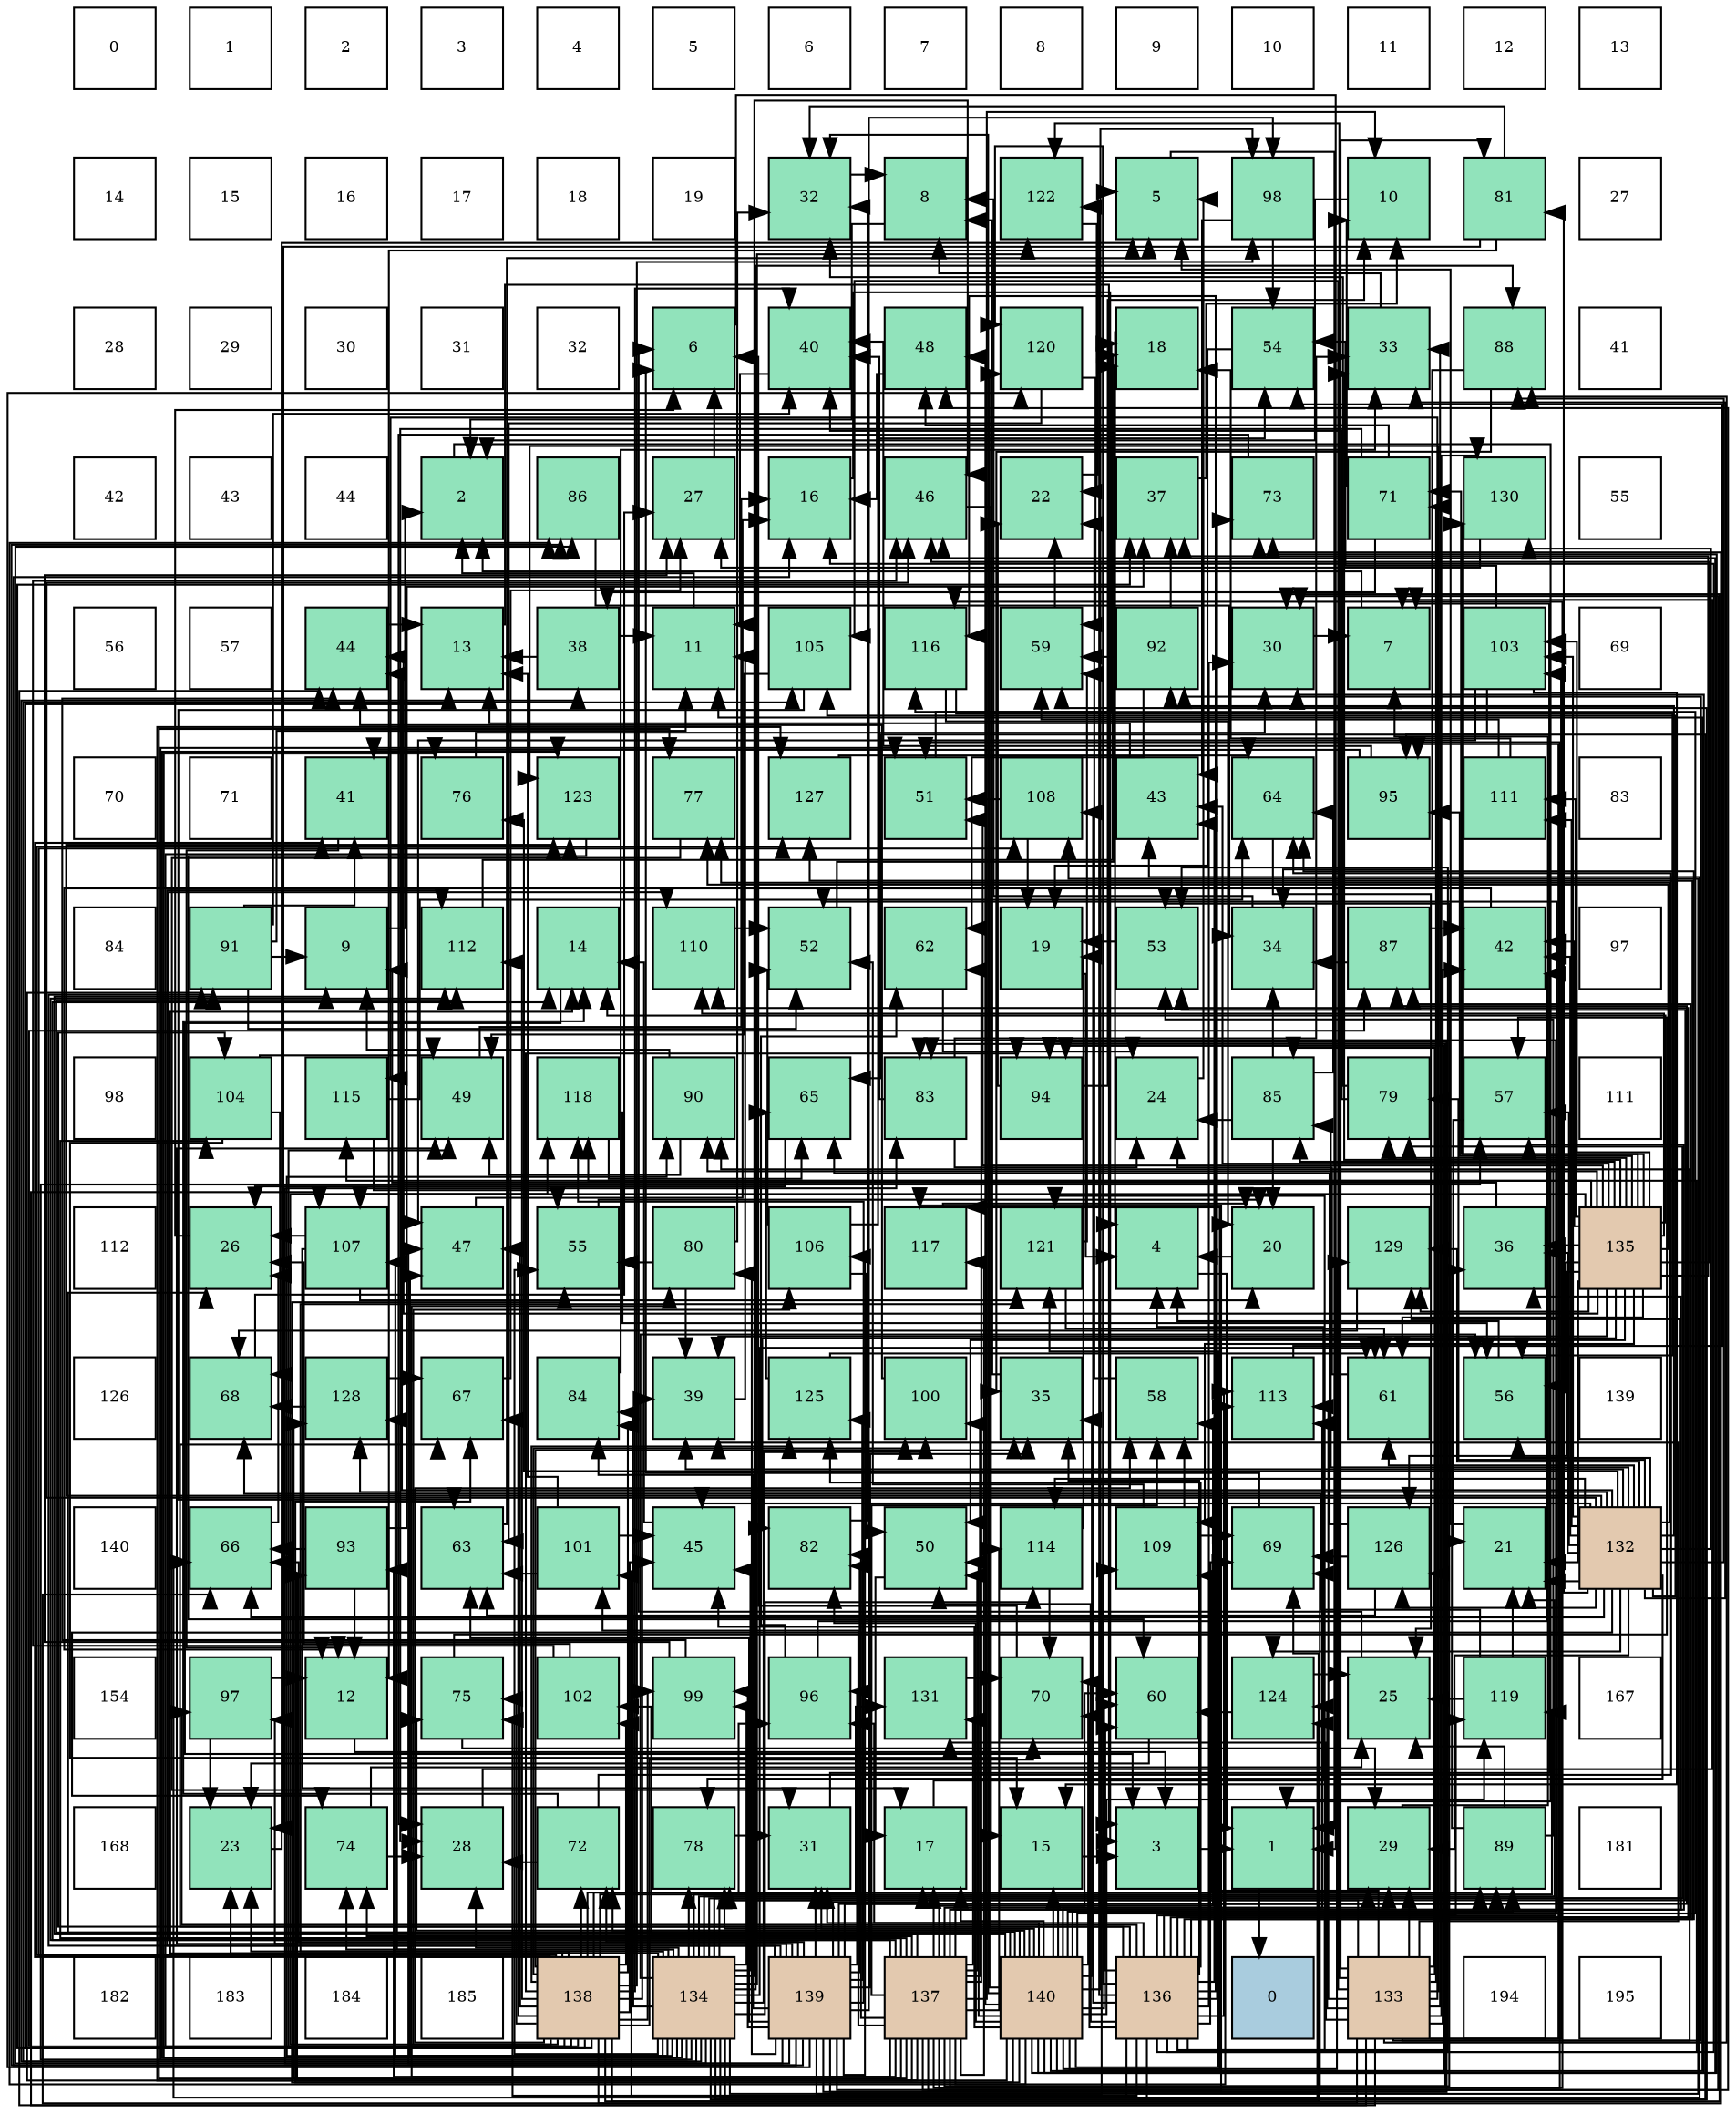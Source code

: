 digraph layout{
 rankdir=TB;
 splines=ortho;
 node [style=filled shape=square fixedsize=true width=0.6];
0[label="0", fontsize=8, fillcolor="#ffffff"];
1[label="1", fontsize=8, fillcolor="#ffffff"];
2[label="2", fontsize=8, fillcolor="#ffffff"];
3[label="3", fontsize=8, fillcolor="#ffffff"];
4[label="4", fontsize=8, fillcolor="#ffffff"];
5[label="5", fontsize=8, fillcolor="#ffffff"];
6[label="6", fontsize=8, fillcolor="#ffffff"];
7[label="7", fontsize=8, fillcolor="#ffffff"];
8[label="8", fontsize=8, fillcolor="#ffffff"];
9[label="9", fontsize=8, fillcolor="#ffffff"];
10[label="10", fontsize=8, fillcolor="#ffffff"];
11[label="11", fontsize=8, fillcolor="#ffffff"];
12[label="12", fontsize=8, fillcolor="#ffffff"];
13[label="13", fontsize=8, fillcolor="#ffffff"];
14[label="14", fontsize=8, fillcolor="#ffffff"];
15[label="15", fontsize=8, fillcolor="#ffffff"];
16[label="16", fontsize=8, fillcolor="#ffffff"];
17[label="17", fontsize=8, fillcolor="#ffffff"];
18[label="18", fontsize=8, fillcolor="#ffffff"];
19[label="19", fontsize=8, fillcolor="#ffffff"];
20[label="32", fontsize=8, fillcolor="#91e3bb"];
21[label="8", fontsize=8, fillcolor="#91e3bb"];
22[label="122", fontsize=8, fillcolor="#91e3bb"];
23[label="5", fontsize=8, fillcolor="#91e3bb"];
24[label="98", fontsize=8, fillcolor="#91e3bb"];
25[label="10", fontsize=8, fillcolor="#91e3bb"];
26[label="81", fontsize=8, fillcolor="#91e3bb"];
27[label="27", fontsize=8, fillcolor="#ffffff"];
28[label="28", fontsize=8, fillcolor="#ffffff"];
29[label="29", fontsize=8, fillcolor="#ffffff"];
30[label="30", fontsize=8, fillcolor="#ffffff"];
31[label="31", fontsize=8, fillcolor="#ffffff"];
32[label="32", fontsize=8, fillcolor="#ffffff"];
33[label="6", fontsize=8, fillcolor="#91e3bb"];
34[label="40", fontsize=8, fillcolor="#91e3bb"];
35[label="48", fontsize=8, fillcolor="#91e3bb"];
36[label="120", fontsize=8, fillcolor="#91e3bb"];
37[label="18", fontsize=8, fillcolor="#91e3bb"];
38[label="54", fontsize=8, fillcolor="#91e3bb"];
39[label="33", fontsize=8, fillcolor="#91e3bb"];
40[label="88", fontsize=8, fillcolor="#91e3bb"];
41[label="41", fontsize=8, fillcolor="#ffffff"];
42[label="42", fontsize=8, fillcolor="#ffffff"];
43[label="43", fontsize=8, fillcolor="#ffffff"];
44[label="44", fontsize=8, fillcolor="#ffffff"];
45[label="2", fontsize=8, fillcolor="#91e3bb"];
46[label="86", fontsize=8, fillcolor="#91e3bb"];
47[label="27", fontsize=8, fillcolor="#91e3bb"];
48[label="16", fontsize=8, fillcolor="#91e3bb"];
49[label="46", fontsize=8, fillcolor="#91e3bb"];
50[label="22", fontsize=8, fillcolor="#91e3bb"];
51[label="37", fontsize=8, fillcolor="#91e3bb"];
52[label="73", fontsize=8, fillcolor="#91e3bb"];
53[label="71", fontsize=8, fillcolor="#91e3bb"];
54[label="130", fontsize=8, fillcolor="#91e3bb"];
55[label="55", fontsize=8, fillcolor="#ffffff"];
56[label="56", fontsize=8, fillcolor="#ffffff"];
57[label="57", fontsize=8, fillcolor="#ffffff"];
58[label="44", fontsize=8, fillcolor="#91e3bb"];
59[label="13", fontsize=8, fillcolor="#91e3bb"];
60[label="38", fontsize=8, fillcolor="#91e3bb"];
61[label="11", fontsize=8, fillcolor="#91e3bb"];
62[label="105", fontsize=8, fillcolor="#91e3bb"];
63[label="116", fontsize=8, fillcolor="#91e3bb"];
64[label="59", fontsize=8, fillcolor="#91e3bb"];
65[label="92", fontsize=8, fillcolor="#91e3bb"];
66[label="30", fontsize=8, fillcolor="#91e3bb"];
67[label="7", fontsize=8, fillcolor="#91e3bb"];
68[label="103", fontsize=8, fillcolor="#91e3bb"];
69[label="69", fontsize=8, fillcolor="#ffffff"];
70[label="70", fontsize=8, fillcolor="#ffffff"];
71[label="71", fontsize=8, fillcolor="#ffffff"];
72[label="41", fontsize=8, fillcolor="#91e3bb"];
73[label="76", fontsize=8, fillcolor="#91e3bb"];
74[label="123", fontsize=8, fillcolor="#91e3bb"];
75[label="77", fontsize=8, fillcolor="#91e3bb"];
76[label="127", fontsize=8, fillcolor="#91e3bb"];
77[label="51", fontsize=8, fillcolor="#91e3bb"];
78[label="108", fontsize=8, fillcolor="#91e3bb"];
79[label="43", fontsize=8, fillcolor="#91e3bb"];
80[label="64", fontsize=8, fillcolor="#91e3bb"];
81[label="95", fontsize=8, fillcolor="#91e3bb"];
82[label="111", fontsize=8, fillcolor="#91e3bb"];
83[label="83", fontsize=8, fillcolor="#ffffff"];
84[label="84", fontsize=8, fillcolor="#ffffff"];
85[label="91", fontsize=8, fillcolor="#91e3bb"];
86[label="9", fontsize=8, fillcolor="#91e3bb"];
87[label="112", fontsize=8, fillcolor="#91e3bb"];
88[label="14", fontsize=8, fillcolor="#91e3bb"];
89[label="110", fontsize=8, fillcolor="#91e3bb"];
90[label="52", fontsize=8, fillcolor="#91e3bb"];
91[label="62", fontsize=8, fillcolor="#91e3bb"];
92[label="19", fontsize=8, fillcolor="#91e3bb"];
93[label="53", fontsize=8, fillcolor="#91e3bb"];
94[label="34", fontsize=8, fillcolor="#91e3bb"];
95[label="87", fontsize=8, fillcolor="#91e3bb"];
96[label="42", fontsize=8, fillcolor="#91e3bb"];
97[label="97", fontsize=8, fillcolor="#ffffff"];
98[label="98", fontsize=8, fillcolor="#ffffff"];
99[label="104", fontsize=8, fillcolor="#91e3bb"];
100[label="115", fontsize=8, fillcolor="#91e3bb"];
101[label="49", fontsize=8, fillcolor="#91e3bb"];
102[label="118", fontsize=8, fillcolor="#91e3bb"];
103[label="90", fontsize=8, fillcolor="#91e3bb"];
104[label="65", fontsize=8, fillcolor="#91e3bb"];
105[label="83", fontsize=8, fillcolor="#91e3bb"];
106[label="94", fontsize=8, fillcolor="#91e3bb"];
107[label="24", fontsize=8, fillcolor="#91e3bb"];
108[label="85", fontsize=8, fillcolor="#91e3bb"];
109[label="79", fontsize=8, fillcolor="#91e3bb"];
110[label="57", fontsize=8, fillcolor="#91e3bb"];
111[label="111", fontsize=8, fillcolor="#ffffff"];
112[label="112", fontsize=8, fillcolor="#ffffff"];
113[label="26", fontsize=8, fillcolor="#91e3bb"];
114[label="107", fontsize=8, fillcolor="#91e3bb"];
115[label="47", fontsize=8, fillcolor="#91e3bb"];
116[label="55", fontsize=8, fillcolor="#91e3bb"];
117[label="80", fontsize=8, fillcolor="#91e3bb"];
118[label="106", fontsize=8, fillcolor="#91e3bb"];
119[label="117", fontsize=8, fillcolor="#91e3bb"];
120[label="121", fontsize=8, fillcolor="#91e3bb"];
121[label="4", fontsize=8, fillcolor="#91e3bb"];
122[label="20", fontsize=8, fillcolor="#91e3bb"];
123[label="129", fontsize=8, fillcolor="#91e3bb"];
124[label="36", fontsize=8, fillcolor="#91e3bb"];
125[label="135", fontsize=8, fillcolor="#e3c9af"];
126[label="126", fontsize=8, fillcolor="#ffffff"];
127[label="68", fontsize=8, fillcolor="#91e3bb"];
128[label="128", fontsize=8, fillcolor="#91e3bb"];
129[label="67", fontsize=8, fillcolor="#91e3bb"];
130[label="84", fontsize=8, fillcolor="#91e3bb"];
131[label="39", fontsize=8, fillcolor="#91e3bb"];
132[label="125", fontsize=8, fillcolor="#91e3bb"];
133[label="100", fontsize=8, fillcolor="#91e3bb"];
134[label="35", fontsize=8, fillcolor="#91e3bb"];
135[label="58", fontsize=8, fillcolor="#91e3bb"];
136[label="113", fontsize=8, fillcolor="#91e3bb"];
137[label="61", fontsize=8, fillcolor="#91e3bb"];
138[label="56", fontsize=8, fillcolor="#91e3bb"];
139[label="139", fontsize=8, fillcolor="#ffffff"];
140[label="140", fontsize=8, fillcolor="#ffffff"];
141[label="66", fontsize=8, fillcolor="#91e3bb"];
142[label="93", fontsize=8, fillcolor="#91e3bb"];
143[label="63", fontsize=8, fillcolor="#91e3bb"];
144[label="101", fontsize=8, fillcolor="#91e3bb"];
145[label="45", fontsize=8, fillcolor="#91e3bb"];
146[label="82", fontsize=8, fillcolor="#91e3bb"];
147[label="50", fontsize=8, fillcolor="#91e3bb"];
148[label="114", fontsize=8, fillcolor="#91e3bb"];
149[label="109", fontsize=8, fillcolor="#91e3bb"];
150[label="69", fontsize=8, fillcolor="#91e3bb"];
151[label="126", fontsize=8, fillcolor="#91e3bb"];
152[label="21", fontsize=8, fillcolor="#91e3bb"];
153[label="132", fontsize=8, fillcolor="#e3c9af"];
154[label="154", fontsize=8, fillcolor="#ffffff"];
155[label="97", fontsize=8, fillcolor="#91e3bb"];
156[label="12", fontsize=8, fillcolor="#91e3bb"];
157[label="75", fontsize=8, fillcolor="#91e3bb"];
158[label="102", fontsize=8, fillcolor="#91e3bb"];
159[label="99", fontsize=8, fillcolor="#91e3bb"];
160[label="96", fontsize=8, fillcolor="#91e3bb"];
161[label="131", fontsize=8, fillcolor="#91e3bb"];
162[label="70", fontsize=8, fillcolor="#91e3bb"];
163[label="60", fontsize=8, fillcolor="#91e3bb"];
164[label="124", fontsize=8, fillcolor="#91e3bb"];
165[label="25", fontsize=8, fillcolor="#91e3bb"];
166[label="119", fontsize=8, fillcolor="#91e3bb"];
167[label="167", fontsize=8, fillcolor="#ffffff"];
168[label="168", fontsize=8, fillcolor="#ffffff"];
169[label="23", fontsize=8, fillcolor="#91e3bb"];
170[label="74", fontsize=8, fillcolor="#91e3bb"];
171[label="28", fontsize=8, fillcolor="#91e3bb"];
172[label="72", fontsize=8, fillcolor="#91e3bb"];
173[label="78", fontsize=8, fillcolor="#91e3bb"];
174[label="31", fontsize=8, fillcolor="#91e3bb"];
175[label="17", fontsize=8, fillcolor="#91e3bb"];
176[label="15", fontsize=8, fillcolor="#91e3bb"];
177[label="3", fontsize=8, fillcolor="#91e3bb"];
178[label="1", fontsize=8, fillcolor="#91e3bb"];
179[label="29", fontsize=8, fillcolor="#91e3bb"];
180[label="89", fontsize=8, fillcolor="#91e3bb"];
181[label="181", fontsize=8, fillcolor="#ffffff"];
182[label="182", fontsize=8, fillcolor="#ffffff"];
183[label="183", fontsize=8, fillcolor="#ffffff"];
184[label="184", fontsize=8, fillcolor="#ffffff"];
185[label="185", fontsize=8, fillcolor="#ffffff"];
186[label="138", fontsize=8, fillcolor="#e3c9af"];
187[label="134", fontsize=8, fillcolor="#e3c9af"];
188[label="139", fontsize=8, fillcolor="#e3c9af"];
189[label="137", fontsize=8, fillcolor="#e3c9af"];
190[label="140", fontsize=8, fillcolor="#e3c9af"];
191[label="136", fontsize=8, fillcolor="#e3c9af"];
192[label="0", fontsize=8, fillcolor="#a9ccde"];
193[label="133", fontsize=8, fillcolor="#e3c9af"];
194[label="194", fontsize=8, fillcolor="#ffffff"];
195[label="195", fontsize=8, fillcolor="#ffffff"];
edge [constraint=false, style=vis];178 -> 192;
45 -> 178;
177 -> 178;
121 -> 178;
23 -> 178;
33 -> 178;
67 -> 45;
21 -> 45;
86 -> 45;
25 -> 45;
61 -> 45;
156 -> 177;
59 -> 177;
88 -> 177;
176 -> 177;
48 -> 177;
175 -> 121;
37 -> 121;
92 -> 121;
122 -> 121;
152 -> 23;
50 -> 23;
169 -> 23;
107 -> 23;
165 -> 33;
113 -> 33;
47 -> 33;
171 -> 67;
179 -> 67;
66 -> 67;
174 -> 67;
20 -> 21;
39 -> 21;
94 -> 21;
134 -> 21;
124 -> 86;
51 -> 25;
60 -> 61;
60 -> 59;
131 -> 61;
34 -> 61;
72 -> 156;
96 -> 156;
79 -> 59;
58 -> 59;
145 -> 88;
49 -> 176;
115 -> 48;
35 -> 48;
101 -> 48;
147 -> 175;
77 -> 37;
90 -> 37;
93 -> 92;
38 -> 92;
116 -> 122;
138 -> 121;
110 -> 152;
135 -> 50;
64 -> 50;
163 -> 169;
137 -> 107;
91 -> 107;
143 -> 23;
80 -> 165;
104 -> 113;
141 -> 113;
129 -> 47;
127 -> 47;
150 -> 33;
162 -> 33;
53 -> 25;
53 -> 171;
53 -> 60;
53 -> 35;
172 -> 88;
172 -> 171;
172 -> 80;
52 -> 171;
170 -> 165;
170 -> 171;
157 -> 179;
157 -> 110;
73 -> 66;
75 -> 174;
173 -> 174;
109 -> 20;
109 -> 34;
117 -> 20;
117 -> 131;
117 -> 116;
26 -> 156;
26 -> 169;
26 -> 20;
146 -> 20;
105 -> 107;
105 -> 39;
105 -> 34;
130 -> 39;
108 -> 122;
108 -> 107;
108 -> 94;
108 -> 80;
46 -> 94;
95 -> 94;
95 -> 96;
40 -> 94;
40 -> 134;
180 -> 165;
180 -> 124;
180 -> 93;
103 -> 86;
103 -> 101;
85 -> 86;
85 -> 61;
85 -> 34;
85 -> 72;
85 -> 90;
65 -> 51;
65 -> 64;
65 -> 91;
142 -> 156;
142 -> 51;
142 -> 141;
106 -> 25;
106 -> 50;
81 -> 34;
81 -> 72;
160 -> 96;
160 -> 91;
155 -> 156;
155 -> 169;
24 -> 79;
24 -> 38;
159 -> 47;
159 -> 58;
133 -> 58;
144 -> 59;
144 -> 145;
144 -> 143;
158 -> 113;
158 -> 49;
68 -> 176;
68 -> 115;
68 -> 38;
68 -> 104;
99 -> 176;
99 -> 101;
99 -> 127;
62 -> 101;
62 -> 143;
118 -> 147;
118 -> 90;
118 -> 38;
114 -> 175;
114 -> 122;
114 -> 113;
78 -> 92;
78 -> 77;
149 -> 90;
149 -> 135;
149 -> 150;
89 -> 90;
82 -> 37;
82 -> 64;
87 -> 37;
136 -> 38;
148 -> 92;
148 -> 162;
100 -> 116;
100 -> 80;
63 -> 122;
63 -> 138;
119 -> 122;
102 -> 138;
102 -> 104;
166 -> 152;
166 -> 165;
166 -> 127;
36 -> 64;
36 -> 143;
120 -> 64;
120 -> 137;
22 -> 50;
74 -> 163;
164 -> 165;
164 -> 163;
132 -> 137;
132 -> 104;
151 -> 143;
151 -> 104;
151 -> 150;
76 -> 80;
128 -> 129;
128 -> 127;
123 -> 127;
54 -> 47;
161 -> 162;
153 -> 152;
153 -> 179;
153 -> 39;
153 -> 124;
153 -> 131;
153 -> 96;
153 -> 58;
153 -> 145;
153 -> 49;
153 -> 138;
153 -> 110;
153 -> 137;
153 -> 141;
153 -> 170;
153 -> 73;
153 -> 75;
153 -> 173;
153 -> 109;
153 -> 26;
153 -> 108;
153 -> 40;
153 -> 65;
153 -> 68;
153 -> 62;
153 -> 82;
153 -> 148;
153 -> 74;
153 -> 164;
153 -> 151;
153 -> 128;
153 -> 123;
153 -> 54;
193 -> 179;
193 -> 39;
193 -> 131;
193 -> 96;
193 -> 58;
193 -> 141;
193 -> 53;
193 -> 173;
193 -> 26;
193 -> 108;
193 -> 40;
193 -> 103;
193 -> 65;
193 -> 81;
193 -> 68;
193 -> 62;
193 -> 114;
193 -> 149;
193 -> 136;
193 -> 100;
193 -> 22;
193 -> 74;
193 -> 164;
193 -> 151;
193 -> 54;
193 -> 161;
187 -> 88;
187 -> 152;
187 -> 169;
187 -> 171;
187 -> 179;
187 -> 60;
187 -> 79;
187 -> 145;
187 -> 49;
187 -> 115;
187 -> 77;
187 -> 93;
187 -> 116;
187 -> 138;
187 -> 110;
187 -> 64;
187 -> 137;
187 -> 170;
187 -> 73;
187 -> 173;
187 -> 109;
187 -> 130;
187 -> 46;
187 -> 40;
187 -> 103;
187 -> 81;
187 -> 159;
187 -> 133;
187 -> 62;
187 -> 114;
187 -> 149;
187 -> 148;
187 -> 22;
187 -> 74;
187 -> 164;
187 -> 128;
187 -> 123;
187 -> 161;
125 -> 88;
125 -> 152;
125 -> 39;
125 -> 124;
125 -> 51;
125 -> 131;
125 -> 96;
125 -> 79;
125 -> 58;
125 -> 49;
125 -> 147;
125 -> 77;
125 -> 138;
125 -> 137;
125 -> 53;
125 -> 75;
125 -> 109;
125 -> 146;
125 -> 108;
125 -> 103;
125 -> 81;
125 -> 68;
125 -> 114;
125 -> 149;
125 -> 89;
125 -> 82;
125 -> 100;
125 -> 151;
125 -> 123;
125 -> 54;
191 -> 48;
191 -> 66;
191 -> 174;
191 -> 134;
191 -> 79;
191 -> 147;
191 -> 93;
191 -> 163;
191 -> 80;
191 -> 141;
191 -> 129;
191 -> 150;
191 -> 162;
191 -> 52;
191 -> 157;
191 -> 105;
191 -> 95;
191 -> 155;
191 -> 144;
191 -> 99;
191 -> 78;
191 -> 89;
191 -> 136;
191 -> 63;
191 -> 102;
191 -> 166;
191 -> 36;
191 -> 120;
191 -> 22;
191 -> 132;
191 -> 76;
189 -> 25;
189 -> 88;
189 -> 175;
189 -> 179;
189 -> 66;
189 -> 124;
189 -> 35;
189 -> 147;
189 -> 77;
189 -> 93;
189 -> 110;
189 -> 135;
189 -> 163;
189 -> 91;
189 -> 170;
189 -> 75;
189 -> 117;
189 -> 146;
189 -> 105;
189 -> 85;
189 -> 142;
189 -> 133;
189 -> 144;
189 -> 158;
189 -> 99;
189 -> 89;
189 -> 87;
189 -> 136;
189 -> 148;
189 -> 63;
189 -> 119;
189 -> 76;
189 -> 128;
189 -> 161;
186 -> 59;
186 -> 169;
186 -> 66;
186 -> 134;
186 -> 51;
186 -> 131;
186 -> 34;
186 -> 72;
186 -> 145;
186 -> 115;
186 -> 101;
186 -> 135;
186 -> 129;
186 -> 150;
186 -> 162;
186 -> 172;
186 -> 52;
186 -> 157;
186 -> 130;
186 -> 95;
186 -> 180;
186 -> 106;
186 -> 160;
186 -> 24;
186 -> 159;
186 -> 133;
186 -> 158;
186 -> 118;
186 -> 78;
186 -> 87;
186 -> 102;
186 -> 166;
186 -> 120;
186 -> 74;
186 -> 132;
186 -> 76;
188 -> 48;
188 -> 175;
188 -> 174;
188 -> 134;
188 -> 115;
188 -> 101;
188 -> 143;
188 -> 141;
188 -> 150;
188 -> 172;
188 -> 117;
188 -> 146;
188 -> 105;
188 -> 130;
188 -> 46;
188 -> 95;
188 -> 180;
188 -> 85;
188 -> 106;
188 -> 160;
188 -> 155;
188 -> 24;
188 -> 159;
188 -> 118;
188 -> 78;
188 -> 87;
188 -> 119;
188 -> 102;
188 -> 36;
188 -> 132;
190 -> 86;
190 -> 61;
190 -> 176;
190 -> 175;
190 -> 113;
190 -> 66;
190 -> 174;
190 -> 20;
190 -> 134;
190 -> 145;
190 -> 49;
190 -> 35;
190 -> 147;
190 -> 90;
190 -> 116;
190 -> 135;
190 -> 163;
190 -> 129;
190 -> 162;
190 -> 172;
190 -> 52;
190 -> 157;
190 -> 173;
190 -> 146;
190 -> 46;
190 -> 180;
190 -> 142;
190 -> 106;
190 -> 160;
190 -> 24;
190 -> 87;
190 -> 136;
190 -> 63;
190 -> 119;
190 -> 166;
190 -> 36;
190 -> 120;
190 -> 123;
edge [constraint=true, style=invis];
0 -> 14 -> 28 -> 42 -> 56 -> 70 -> 84 -> 98 -> 112 -> 126 -> 140 -> 154 -> 168 -> 182;
1 -> 15 -> 29 -> 43 -> 57 -> 71 -> 85 -> 99 -> 113 -> 127 -> 141 -> 155 -> 169 -> 183;
2 -> 16 -> 30 -> 44 -> 58 -> 72 -> 86 -> 100 -> 114 -> 128 -> 142 -> 156 -> 170 -> 184;
3 -> 17 -> 31 -> 45 -> 59 -> 73 -> 87 -> 101 -> 115 -> 129 -> 143 -> 157 -> 171 -> 185;
4 -> 18 -> 32 -> 46 -> 60 -> 74 -> 88 -> 102 -> 116 -> 130 -> 144 -> 158 -> 172 -> 186;
5 -> 19 -> 33 -> 47 -> 61 -> 75 -> 89 -> 103 -> 117 -> 131 -> 145 -> 159 -> 173 -> 187;
6 -> 20 -> 34 -> 48 -> 62 -> 76 -> 90 -> 104 -> 118 -> 132 -> 146 -> 160 -> 174 -> 188;
7 -> 21 -> 35 -> 49 -> 63 -> 77 -> 91 -> 105 -> 119 -> 133 -> 147 -> 161 -> 175 -> 189;
8 -> 22 -> 36 -> 50 -> 64 -> 78 -> 92 -> 106 -> 120 -> 134 -> 148 -> 162 -> 176 -> 190;
9 -> 23 -> 37 -> 51 -> 65 -> 79 -> 93 -> 107 -> 121 -> 135 -> 149 -> 163 -> 177 -> 191;
10 -> 24 -> 38 -> 52 -> 66 -> 80 -> 94 -> 108 -> 122 -> 136 -> 150 -> 164 -> 178 -> 192;
11 -> 25 -> 39 -> 53 -> 67 -> 81 -> 95 -> 109 -> 123 -> 137 -> 151 -> 165 -> 179 -> 193;
12 -> 26 -> 40 -> 54 -> 68 -> 82 -> 96 -> 110 -> 124 -> 138 -> 152 -> 166 -> 180 -> 194;
13 -> 27 -> 41 -> 55 -> 69 -> 83 -> 97 -> 111 -> 125 -> 139 -> 153 -> 167 -> 181 -> 195;
rank = same {0 -> 1 -> 2 -> 3 -> 4 -> 5 -> 6 -> 7 -> 8 -> 9 -> 10 -> 11 -> 12 -> 13};
rank = same {14 -> 15 -> 16 -> 17 -> 18 -> 19 -> 20 -> 21 -> 22 -> 23 -> 24 -> 25 -> 26 -> 27};
rank = same {28 -> 29 -> 30 -> 31 -> 32 -> 33 -> 34 -> 35 -> 36 -> 37 -> 38 -> 39 -> 40 -> 41};
rank = same {42 -> 43 -> 44 -> 45 -> 46 -> 47 -> 48 -> 49 -> 50 -> 51 -> 52 -> 53 -> 54 -> 55};
rank = same {56 -> 57 -> 58 -> 59 -> 60 -> 61 -> 62 -> 63 -> 64 -> 65 -> 66 -> 67 -> 68 -> 69};
rank = same {70 -> 71 -> 72 -> 73 -> 74 -> 75 -> 76 -> 77 -> 78 -> 79 -> 80 -> 81 -> 82 -> 83};
rank = same {84 -> 85 -> 86 -> 87 -> 88 -> 89 -> 90 -> 91 -> 92 -> 93 -> 94 -> 95 -> 96 -> 97};
rank = same {98 -> 99 -> 100 -> 101 -> 102 -> 103 -> 104 -> 105 -> 106 -> 107 -> 108 -> 109 -> 110 -> 111};
rank = same {112 -> 113 -> 114 -> 115 -> 116 -> 117 -> 118 -> 119 -> 120 -> 121 -> 122 -> 123 -> 124 -> 125};
rank = same {126 -> 127 -> 128 -> 129 -> 130 -> 131 -> 132 -> 133 -> 134 -> 135 -> 136 -> 137 -> 138 -> 139};
rank = same {140 -> 141 -> 142 -> 143 -> 144 -> 145 -> 146 -> 147 -> 148 -> 149 -> 150 -> 151 -> 152 -> 153};
rank = same {154 -> 155 -> 156 -> 157 -> 158 -> 159 -> 160 -> 161 -> 162 -> 163 -> 164 -> 165 -> 166 -> 167};
rank = same {168 -> 169 -> 170 -> 171 -> 172 -> 173 -> 174 -> 175 -> 176 -> 177 -> 178 -> 179 -> 180 -> 181};
rank = same {182 -> 183 -> 184 -> 185 -> 186 -> 187 -> 188 -> 189 -> 190 -> 191 -> 192 -> 193 -> 194 -> 195};
}